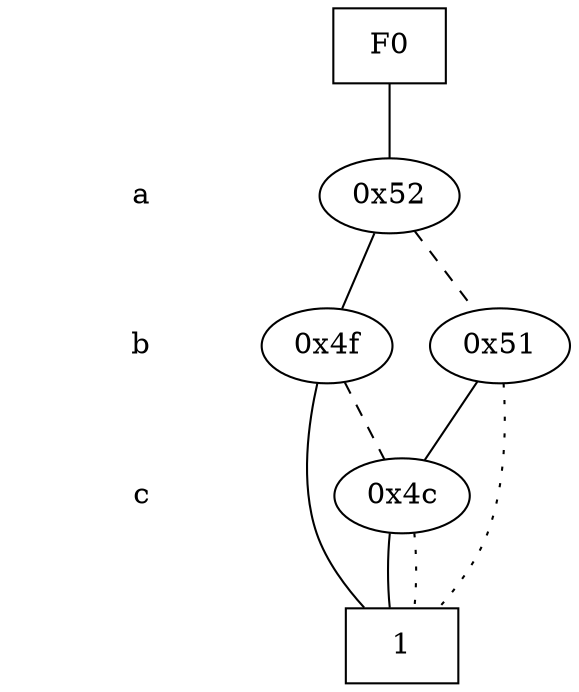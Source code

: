 digraph "DD" {
size = "7.5,10"
center = true;
edge [dir = none];
{ node [shape = plaintext];
  edge [style = invis];
  "CONST NODES" [style = invis];
" a " -> " b " -> " c " -> "CONST NODES"; 
}
{ rank = same; node [shape = box]; edge [style = invis];
"F0"; }
{ rank = same; " a ";
"0x52";
}
{ rank = same; " b ";
"0x4f";
"0x51";
}
{ rank = same; " c ";
"0x4c";
}
{ rank = same; "CONST NODES";
{ node [shape = box]; "0x36";
}
}
"F0" -> "0x52" [style = solid];
"0x52" -> "0x4f";
"0x52" -> "0x51" [style = dashed];
"0x4f" -> "0x36";
"0x4f" -> "0x4c" [style = dashed];
"0x51" -> "0x4c";
"0x51" -> "0x36" [style = dotted];
"0x4c" -> "0x36";
"0x4c" -> "0x36" [style = dotted];
"0x36" [label = "1"];
}
